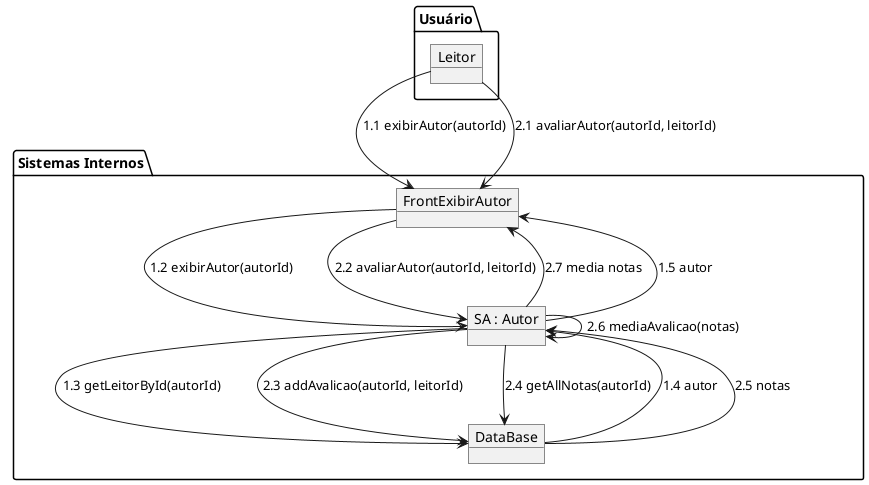 @startuml BibliotecaPessoalComunicacaoAvaliarAutor
package "Usuário" {
    object Leitor
}

package "Sistemas Internos" {
    object FrontExibirAutor
    object "SA : Autor" as Autor
    object DataBase
}

Leitor --> FrontExibirAutor : 1.1 exibirAutor(autorId)
Leitor --> FrontExibirAutor : 2.1 avaliarAutor(autorId, leitorId)
FrontExibirAutor --> Autor : 1.2 exibirAutor(autorId)
FrontExibirAutor --> Autor : 2.2 avaliarAutor(autorId, leitorId)
Autor --> DataBase : 1.3 getLeitorById(autorId)
Autor --> DataBase : 2.3 addAvalicao(autorId, leitorId)
Autor --> DataBase : 2.4 getAllNotas(autorId)
Autor --> Autor : 2.6 mediaAvalicao(notas)
DataBase --> Autor : 1.4 autor
DataBase --> Autor : 2.5 notas
Autor --> FrontExibirAutor : 2.7 media notas
Autor --> FrontExibirAutor : 1.5 autor

@enduml
